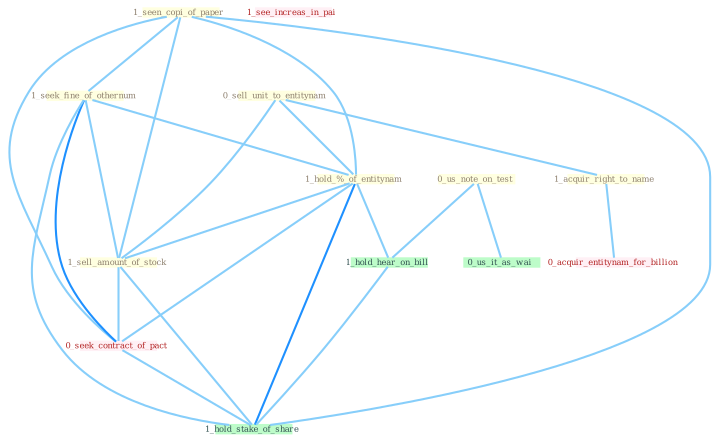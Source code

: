 Graph G{ 
    node
    [shape=polygon,style=filled,width=.5,height=.06,color="#BDFCC9",fixedsize=true,fontsize=4,
    fontcolor="#2f4f4f"];
    {node
    [color="#ffffe0", fontcolor="#8b7d6b"] "1_seen_copi_of_paper " "0_us_note_on_test " "0_sell_unit_to_entitynam " "1_seek_fine_of_othernum " "1_acquir_right_to_name " "1_hold_%_of_entitynam " "1_sell_amount_of_stock "}
{node [color="#fff0f5", fontcolor="#b22222"] "0_seek_contract_of_pact " "0_acquir_entitynam_for_billion " "1_see_increas_in_pai "}
edge [color="#B0E2FF"];

	"1_seen_copi_of_paper " -- "1_seek_fine_of_othernum " [w="1", color="#87cefa" ];
	"1_seen_copi_of_paper " -- "1_hold_%_of_entitynam " [w="1", color="#87cefa" ];
	"1_seen_copi_of_paper " -- "1_sell_amount_of_stock " [w="1", color="#87cefa" ];
	"1_seen_copi_of_paper " -- "0_seek_contract_of_pact " [w="1", color="#87cefa" ];
	"1_seen_copi_of_paper " -- "1_hold_stake_of_share " [w="1", color="#87cefa" ];
	"0_us_note_on_test " -- "0_us_it_as_wai " [w="1", color="#87cefa" ];
	"0_us_note_on_test " -- "1_hold_hear_on_bill " [w="1", color="#87cefa" ];
	"0_sell_unit_to_entitynam " -- "1_acquir_right_to_name " [w="1", color="#87cefa" ];
	"0_sell_unit_to_entitynam " -- "1_hold_%_of_entitynam " [w="1", color="#87cefa" ];
	"0_sell_unit_to_entitynam " -- "1_sell_amount_of_stock " [w="1", color="#87cefa" ];
	"1_seek_fine_of_othernum " -- "1_hold_%_of_entitynam " [w="1", color="#87cefa" ];
	"1_seek_fine_of_othernum " -- "1_sell_amount_of_stock " [w="1", color="#87cefa" ];
	"1_seek_fine_of_othernum " -- "0_seek_contract_of_pact " [w="2", color="#1e90ff" , len=0.8];
	"1_seek_fine_of_othernum " -- "1_hold_stake_of_share " [w="1", color="#87cefa" ];
	"1_acquir_right_to_name " -- "0_acquir_entitynam_for_billion " [w="1", color="#87cefa" ];
	"1_hold_%_of_entitynam " -- "1_sell_amount_of_stock " [w="1", color="#87cefa" ];
	"1_hold_%_of_entitynam " -- "0_seek_contract_of_pact " [w="1", color="#87cefa" ];
	"1_hold_%_of_entitynam " -- "1_hold_hear_on_bill " [w="1", color="#87cefa" ];
	"1_hold_%_of_entitynam " -- "1_hold_stake_of_share " [w="2", color="#1e90ff" , len=0.8];
	"1_sell_amount_of_stock " -- "0_seek_contract_of_pact " [w="1", color="#87cefa" ];
	"1_sell_amount_of_stock " -- "1_hold_stake_of_share " [w="1", color="#87cefa" ];
	"0_seek_contract_of_pact " -- "1_hold_stake_of_share " [w="1", color="#87cefa" ];
	"1_hold_hear_on_bill " -- "1_hold_stake_of_share " [w="1", color="#87cefa" ];
}